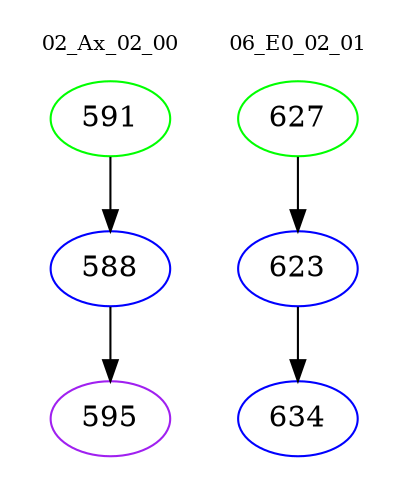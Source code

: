 digraph{
subgraph cluster_0 {
color = white
label = "02_Ax_02_00";
fontsize=10;
T0_591 [label="591", color="green"]
T0_591 -> T0_588 [color="black"]
T0_588 [label="588", color="blue"]
T0_588 -> T0_595 [color="black"]
T0_595 [label="595", color="purple"]
}
subgraph cluster_1 {
color = white
label = "06_E0_02_01";
fontsize=10;
T1_627 [label="627", color="green"]
T1_627 -> T1_623 [color="black"]
T1_623 [label="623", color="blue"]
T1_623 -> T1_634 [color="black"]
T1_634 [label="634", color="blue"]
}
}
